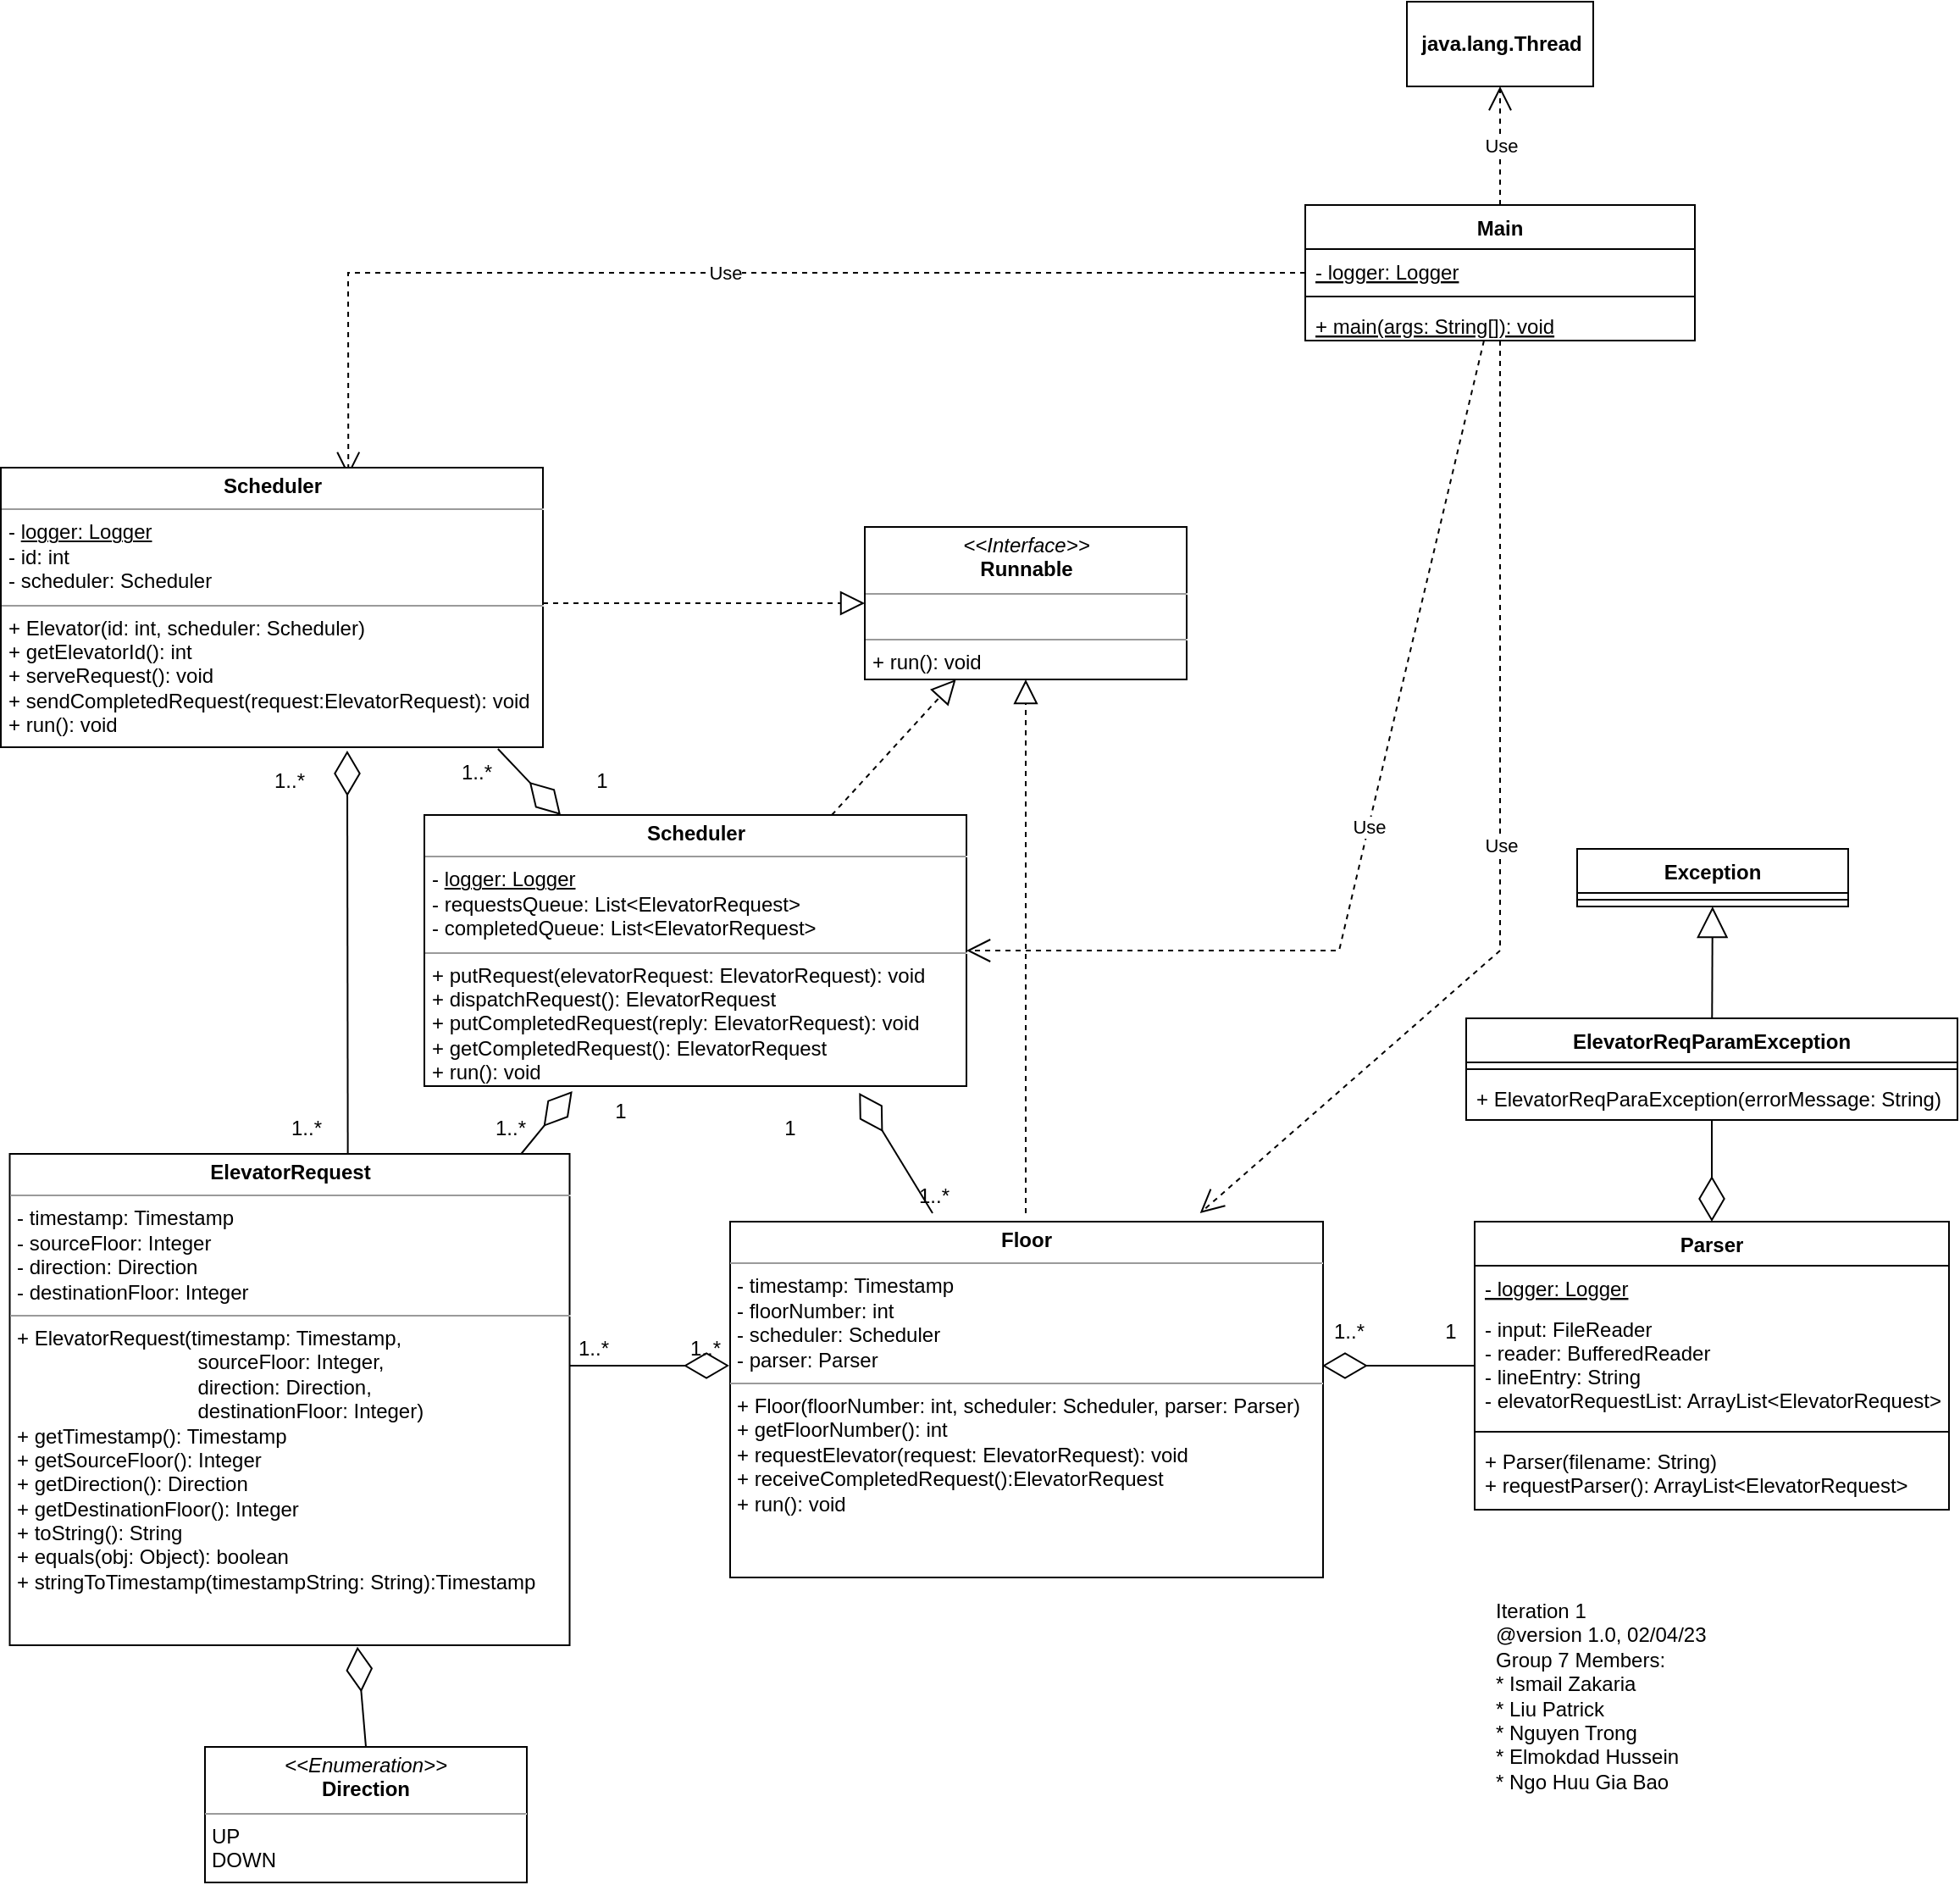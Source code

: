 <mxfile version="20.8.10" type="google" pages="2"><diagram id="YXEVli0e28oH-8bu8_-o" name="class"><mxGraphModel grid="1" page="0" gridSize="10" guides="1" tooltips="1" connect="1" arrows="1" fold="1" pageScale="1" pageWidth="850" pageHeight="1100" math="0" shadow="0"><root><mxCell id="0"/><mxCell id="1" parent="0"/><mxCell id="U2eEWs8QhA_yqJTDj6BK-32" value="" style="endArrow=block;dashed=1;endFill=0;endSize=12;html=1;rounded=0;" edge="1" parent="1" target="dcQpZE6sQQkrum1qCxm6-1"><mxGeometry width="160" relative="1" as="geometry"><mxPoint x="129.5" y="375" as="sourcePoint"/><mxPoint x="246.019" y="344" as="targetPoint"/></mxGeometry></mxCell><mxCell id="dcQpZE6sQQkrum1qCxm6-1" value="&lt;p style=&quot;margin:0px;margin-top:4px;text-align:center;&quot;&gt;&lt;i&gt;&amp;lt;&amp;lt;Interface&amp;gt;&amp;gt;&lt;/i&gt;&lt;br&gt;&lt;b&gt;Runnable&lt;/b&gt;&lt;/p&gt;&lt;hr size=&quot;1&quot;&gt;&lt;p style=&quot;margin:0px;margin-left:4px;&quot;&gt;&lt;br&gt;&lt;/p&gt;&lt;hr size=&quot;1&quot;&gt;&lt;p style=&quot;margin:0px;margin-left:4px;&quot;&gt;+ run(): void&lt;/p&gt;" style="verticalAlign=top;align=left;overflow=fill;fontSize=12;fontFamily=Helvetica;html=1;" vertex="1" parent="1"><mxGeometry x="319.5" y="330" width="190" height="90" as="geometry"/></mxCell><mxCell id="dcQpZE6sQQkrum1qCxm6-2" value="Main" style="swimlane;fontStyle=1;align=center;verticalAlign=top;childLayout=stackLayout;horizontal=1;startSize=26;horizontalStack=0;resizeParent=1;resizeParentMax=0;resizeLast=0;collapsible=1;marginBottom=0;" vertex="1" parent="1"><mxGeometry x="579.5" y="140" width="230" height="80" as="geometry"/></mxCell><mxCell id="dcQpZE6sQQkrum1qCxm6-3" value="- logger: Logger" style="text;strokeColor=none;fillColor=none;align=left;verticalAlign=top;spacingLeft=4;spacingRight=4;overflow=hidden;rotatable=0;points=[[0,0.5],[1,0.5]];portConstraint=eastwest;fontStyle=4" vertex="1" parent="dcQpZE6sQQkrum1qCxm6-2"><mxGeometry y="26" width="230" height="24" as="geometry"/></mxCell><mxCell id="dcQpZE6sQQkrum1qCxm6-5" value="" style="line;strokeWidth=1;fillColor=none;align=left;verticalAlign=middle;spacingTop=-1;spacingLeft=3;spacingRight=3;rotatable=0;labelPosition=right;points=[];portConstraint=eastwest;strokeColor=inherit;" vertex="1" parent="dcQpZE6sQQkrum1qCxm6-2"><mxGeometry y="50" width="230" height="8" as="geometry"/></mxCell><mxCell id="dcQpZE6sQQkrum1qCxm6-6" value="+ main(args: String[]): void" style="text;strokeColor=none;fillColor=none;align=left;verticalAlign=top;spacingLeft=4;spacingRight=4;overflow=hidden;rotatable=0;points=[[0,0.5],[1,0.5]];portConstraint=eastwest;fontStyle=4" vertex="1" parent="dcQpZE6sQQkrum1qCxm6-2"><mxGeometry y="58" width="230" height="22" as="geometry"/></mxCell><mxCell id="dcQpZE6sQQkrum1qCxm6-7" value="&lt;p style=&quot;margin:0px;margin-top:4px;text-align:center;&quot;&gt;&lt;i&gt;&amp;lt;&amp;lt;Enumeration&amp;gt;&amp;gt;&lt;/i&gt;&lt;br&gt;&lt;b&gt;Direction&lt;/b&gt;&lt;/p&gt;&lt;hr size=&quot;1&quot;&gt;&lt;p style=&quot;margin:0px;margin-left:4px;&quot;&gt;UP&lt;/p&gt;&lt;p style=&quot;margin:0px;margin-left:4px;&quot;&gt;DOWN&lt;/p&gt;" style="verticalAlign=top;align=left;overflow=fill;fontSize=12;fontFamily=Helvetica;html=1;" vertex="1" parent="1"><mxGeometry x="-70" y="1050" width="190" height="80" as="geometry"/></mxCell><mxCell id="dcQpZE6sQQkrum1qCxm6-13" value="ElevatorReqParamException" style="swimlane;fontStyle=1;align=center;verticalAlign=top;childLayout=stackLayout;horizontal=1;startSize=26;horizontalStack=0;resizeParent=1;resizeParentMax=0;resizeLast=0;collapsible=1;marginBottom=0;" vertex="1" parent="1"><mxGeometry x="674.5" y="620" width="290" height="60" as="geometry"/></mxCell><mxCell id="dcQpZE6sQQkrum1qCxm6-16" value="" style="line;strokeWidth=1;fillColor=none;align=left;verticalAlign=middle;spacingTop=-1;spacingLeft=3;spacingRight=3;rotatable=0;labelPosition=right;points=[];portConstraint=eastwest;strokeColor=inherit;" vertex="1" parent="dcQpZE6sQQkrum1qCxm6-13"><mxGeometry y="26" width="290" height="8" as="geometry"/></mxCell><mxCell id="dcQpZE6sQQkrum1qCxm6-17" value="+ ElevatorReqParaException(errorMessage: String)" style="text;strokeColor=none;fillColor=none;align=left;verticalAlign=top;spacingLeft=4;spacingRight=4;overflow=hidden;rotatable=0;points=[[0,0.5],[1,0.5]];portConstraint=eastwest;" vertex="1" parent="dcQpZE6sQQkrum1qCxm6-13"><mxGeometry y="34" width="290" height="26" as="geometry"/></mxCell><mxCell id="dcQpZE6sQQkrum1qCxm6-18" value="Exception" style="swimlane;fontStyle=1;align=center;verticalAlign=top;childLayout=stackLayout;horizontal=1;startSize=26;horizontalStack=0;resizeParent=1;resizeParentMax=0;resizeLast=0;collapsible=1;marginBottom=0;" vertex="1" parent="1"><mxGeometry x="740" y="520" width="160" height="34" as="geometry"/></mxCell><mxCell id="dcQpZE6sQQkrum1qCxm6-20" value="" style="line;strokeWidth=1;fillColor=none;align=left;verticalAlign=middle;spacingTop=-1;spacingLeft=3;spacingRight=3;rotatable=0;labelPosition=right;points=[];portConstraint=eastwest;strokeColor=inherit;" vertex="1" parent="dcQpZE6sQQkrum1qCxm6-18"><mxGeometry y="26" width="160" height="8" as="geometry"/></mxCell><mxCell id="dcQpZE6sQQkrum1qCxm6-26" value="" style="endArrow=block;endSize=16;endFill=0;html=1;rounded=0;" edge="1" parent="1" source="dcQpZE6sQQkrum1qCxm6-13" target="dcQpZE6sQQkrum1qCxm6-18"><mxGeometry width="160" relative="1" as="geometry"><mxPoint x="599.5" y="396" as="sourcePoint"/><mxPoint x="759.5" y="396" as="targetPoint"/></mxGeometry></mxCell><mxCell id="dcQpZE6sQQkrum1qCxm6-32" value="" style="endArrow=block;dashed=1;endFill=0;endSize=12;html=1;rounded=0;" edge="1" parent="1" target="dcQpZE6sQQkrum1qCxm6-1"><mxGeometry width="160" relative="1" as="geometry"><mxPoint x="414.5" y="735" as="sourcePoint"/><mxPoint x="273.409" y="370" as="targetPoint"/></mxGeometry></mxCell><mxCell id="dcQpZE6sQQkrum1qCxm6-33" value="Parser" style="swimlane;fontStyle=1;align=center;verticalAlign=top;childLayout=stackLayout;horizontal=1;startSize=26;horizontalStack=0;resizeParent=1;resizeParentMax=0;resizeLast=0;collapsible=1;marginBottom=0;" vertex="1" parent="1"><mxGeometry x="679.5" y="740" width="280" height="170" as="geometry"/></mxCell><mxCell id="dcQpZE6sQQkrum1qCxm6-34" value="- logger: Logger" style="text;strokeColor=none;fillColor=none;align=left;verticalAlign=top;spacingLeft=4;spacingRight=4;overflow=hidden;rotatable=0;points=[[0,0.5],[1,0.5]];portConstraint=eastwest;fontStyle=4" vertex="1" parent="dcQpZE6sQQkrum1qCxm6-33"><mxGeometry y="26" width="280" height="24" as="geometry"/></mxCell><mxCell id="dcQpZE6sQQkrum1qCxm6-35" value="- input: FileReader&#10;- reader: BufferedReader&#10;- lineEntry: String&#10;- elevatorRequestList: ArrayList&lt;ElevatorRequest&gt;" style="text;strokeColor=none;fillColor=none;align=left;verticalAlign=top;spacingLeft=4;spacingRight=4;overflow=hidden;rotatable=0;points=[[0,0.5],[1,0.5]];portConstraint=eastwest;" vertex="1" parent="dcQpZE6sQQkrum1qCxm6-33"><mxGeometry y="50" width="280" height="70" as="geometry"/></mxCell><mxCell id="dcQpZE6sQQkrum1qCxm6-36" value="" style="line;strokeWidth=1;fillColor=none;align=left;verticalAlign=middle;spacingTop=-1;spacingLeft=3;spacingRight=3;rotatable=0;labelPosition=right;points=[];portConstraint=eastwest;strokeColor=inherit;" vertex="1" parent="dcQpZE6sQQkrum1qCxm6-33"><mxGeometry y="120" width="280" height="8" as="geometry"/></mxCell><mxCell id="dcQpZE6sQQkrum1qCxm6-37" value="+ Parser(filename: String)&#10;+ requestParser(): ArrayList&lt;ElevatorRequest&gt;" style="text;strokeColor=none;fillColor=none;align=left;verticalAlign=top;spacingLeft=4;spacingRight=4;overflow=hidden;rotatable=0;points=[[0,0.5],[1,0.5]];portConstraint=eastwest;" vertex="1" parent="dcQpZE6sQQkrum1qCxm6-33"><mxGeometry y="128" width="280" height="42" as="geometry"/></mxCell><mxCell id="dcQpZE6sQQkrum1qCxm6-43" value="" style="endArrow=block;dashed=1;endFill=0;endSize=12;html=1;rounded=0;" edge="1" parent="1" target="dcQpZE6sQQkrum1qCxm6-1"><mxGeometry width="160" relative="1" as="geometry"><mxPoint x="300" y="500" as="sourcePoint"/><mxPoint x="303.071" y="370" as="targetPoint"/></mxGeometry></mxCell><mxCell id="dcQpZE6sQQkrum1qCxm6-45" value="" style="endArrow=diamondThin;endFill=0;endSize=24;html=1;rounded=0;" edge="1" parent="1" source="dcQpZE6sQQkrum1qCxm6-13" target="dcQpZE6sQQkrum1qCxm6-33"><mxGeometry width="160" relative="1" as="geometry"><mxPoint x="619.5" y="810" as="sourcePoint"/><mxPoint x="959.5" y="829.773" as="targetPoint"/></mxGeometry></mxCell><mxCell id="dcQpZE6sQQkrum1qCxm6-53" value="" style="endArrow=diamondThin;endFill=0;endSize=24;html=1;rounded=0;entryX=0.639;entryY=1.012;entryDx=0;entryDy=0;entryPerimeter=0;" edge="1" parent="1" target="Yj3rdg1eg4F_PD42RBEX-6"><mxGeometry width="160" relative="1" as="geometry"><mxPoint x="14.321" y="700" as="sourcePoint"/><mxPoint x="14.5" y="465" as="targetPoint"/></mxGeometry></mxCell><mxCell id="dcQpZE6sQQkrum1qCxm6-56" value="&lt;b&gt;java.lang.Thread&lt;/b&gt;" style="html=1;" vertex="1" parent="1"><mxGeometry x="639.5" y="20" width="110" height="50" as="geometry"/></mxCell><mxCell id="dcQpZE6sQQkrum1qCxm6-57" value="Use" style="endArrow=open;endSize=12;dashed=1;html=1;rounded=0;" edge="1" parent="1" source="dcQpZE6sQQkrum1qCxm6-2" target="dcQpZE6sQQkrum1qCxm6-56"><mxGeometry width="160" relative="1" as="geometry"><mxPoint x="939.5" y="-86" as="sourcePoint"/><mxPoint x="1099.5" y="-86" as="targetPoint"/></mxGeometry></mxCell><mxCell id="dcQpZE6sQQkrum1qCxm6-61" value="Use" style="endArrow=open;endSize=12;dashed=1;html=1;rounded=0;entryX=0.641;entryY=0.03;entryDx=0;entryDy=0;entryPerimeter=0;" edge="1" parent="1" source="dcQpZE6sQQkrum1qCxm6-2" target="Yj3rdg1eg4F_PD42RBEX-6"><mxGeometry width="160" relative="1" as="geometry"><mxPoint x="374.5" y="100" as="sourcePoint"/><mxPoint x="14.5" y="285" as="targetPoint"/><Array as="points"><mxPoint x="14.5" y="180"/></Array></mxGeometry></mxCell><mxCell id="dcQpZE6sQQkrum1qCxm6-62" value="" style="endArrow=diamondThin;endFill=0;endSize=24;html=1;rounded=0;" edge="1" parent="1" source="dcQpZE6sQQkrum1qCxm6-33"><mxGeometry width="160" relative="1" as="geometry"><mxPoint x="829.5" y="671" as="sourcePoint"/><mxPoint x="589.5" y="825" as="targetPoint"/></mxGeometry></mxCell><mxCell id="dcQpZE6sQQkrum1qCxm6-63" value="" style="endArrow=diamondThin;endFill=0;endSize=24;html=1;rounded=0;exitX=0.917;exitY=1.006;exitDx=0;exitDy=0;exitPerimeter=0;" edge="1" parent="1" source="Yj3rdg1eg4F_PD42RBEX-6"><mxGeometry width="160" relative="1" as="geometry"><mxPoint x="104.86" y="465" as="sourcePoint"/><mxPoint x="140" y="500" as="targetPoint"/></mxGeometry></mxCell><mxCell id="dcQpZE6sQQkrum1qCxm6-64" value="" style="endArrow=diamondThin;endFill=0;endSize=24;html=1;rounded=0;entryX=0.273;entryY=1.019;entryDx=0;entryDy=0;entryPerimeter=0;" edge="1" parent="1" target="Yj3rdg1eg4F_PD42RBEX-5"><mxGeometry width="160" relative="1" as="geometry"><mxPoint x="116.655" y="700" as="sourcePoint"/><mxPoint x="164.5" y="650" as="targetPoint"/></mxGeometry></mxCell><mxCell id="dcQpZE6sQQkrum1qCxm6-65" value="" style="endArrow=diamondThin;endFill=0;endSize=24;html=1;rounded=0;entryX=0.802;entryY=1.025;entryDx=0;entryDy=0;entryPerimeter=0;" edge="1" parent="1" target="Yj3rdg1eg4F_PD42RBEX-5"><mxGeometry width="160" relative="1" as="geometry"><mxPoint x="359.516" y="735" as="sourcePoint"/><mxPoint x="278.786" y="650" as="targetPoint"/></mxGeometry></mxCell><mxCell id="dcQpZE6sQQkrum1qCxm6-66" value="" style="endArrow=diamondThin;endFill=0;endSize=24;html=1;rounded=0;" edge="1" parent="1"><mxGeometry width="160" relative="1" as="geometry"><mxPoint x="144" y="825" as="sourcePoint"/><mxPoint x="239.5" y="825" as="targetPoint"/></mxGeometry></mxCell><mxCell id="dcQpZE6sQQkrum1qCxm6-67" value="Use" style="endArrow=open;endSize=12;dashed=1;html=1;rounded=0;" edge="1" parent="1" source="dcQpZE6sQQkrum1qCxm6-2"><mxGeometry width="160" relative="1" as="geometry"><mxPoint x="317.357" y="180" as="sourcePoint"/><mxPoint x="379.5" y="580" as="targetPoint"/><Array as="points"><mxPoint x="599.5" y="580"/></Array></mxGeometry></mxCell><mxCell id="dcQpZE6sQQkrum1qCxm6-68" value="Use" style="endArrow=open;endSize=12;dashed=1;html=1;rounded=0;" edge="1" parent="1" source="dcQpZE6sQQkrum1qCxm6-2"><mxGeometry width="160" relative="1" as="geometry"><mxPoint x="362.056" y="180" as="sourcePoint"/><mxPoint x="517.357" y="735" as="targetPoint"/><Array as="points"><mxPoint x="694.5" y="580"/></Array></mxGeometry></mxCell><mxCell id="o212D1IAa-O0vHywyUXv-2" value="1..*" style="text;html=1;strokeColor=none;fillColor=none;align=center;verticalAlign=middle;whiteSpace=wrap;rounded=0;" vertex="1" parent="1"><mxGeometry x="-50" y="465" width="60" height="30" as="geometry"/></mxCell><mxCell id="o212D1IAa-O0vHywyUXv-3" value="1..*" style="text;html=1;strokeColor=none;fillColor=none;align=center;verticalAlign=middle;whiteSpace=wrap;rounded=0;" vertex="1" parent="1"><mxGeometry x="-40" y="670" width="60" height="30" as="geometry"/></mxCell><mxCell id="o212D1IAa-O0vHywyUXv-4" value="1..*" style="text;html=1;align=center;verticalAlign=middle;resizable=0;points=[];autosize=1;strokeColor=none;fillColor=none;" vertex="1" parent="1"><mxGeometry x="139" y="800" width="40" height="30" as="geometry"/></mxCell><mxCell id="o212D1IAa-O0vHywyUXv-5" value="1..*" style="text;html=1;align=center;verticalAlign=middle;resizable=0;points=[];autosize=1;strokeColor=none;fillColor=none;" vertex="1" parent="1"><mxGeometry x="204.5" y="800" width="40" height="30" as="geometry"/></mxCell><mxCell id="o212D1IAa-O0vHywyUXv-6" value="1..*" style="text;html=1;align=center;verticalAlign=middle;resizable=0;points=[];autosize=1;strokeColor=none;fillColor=none;" vertex="1" parent="1"><mxGeometry x="584.5" y="790" width="40" height="30" as="geometry"/></mxCell><mxCell id="o212D1IAa-O0vHywyUXv-7" value="1" style="text;html=1;align=center;verticalAlign=middle;resizable=0;points=[];autosize=1;strokeColor=none;fillColor=none;" vertex="1" parent="1"><mxGeometry x="649.5" y="790" width="30" height="30" as="geometry"/></mxCell><mxCell id="o212D1IAa-O0vHywyUXv-8" value="1" style="text;html=1;align=center;verticalAlign=middle;resizable=0;points=[];autosize=1;strokeColor=none;fillColor=none;" vertex="1" parent="1"><mxGeometry x="160" y="660" width="30" height="30" as="geometry"/></mxCell><mxCell id="o212D1IAa-O0vHywyUXv-9" value="1" style="text;html=1;align=center;verticalAlign=middle;resizable=0;points=[];autosize=1;strokeColor=none;fillColor=none;" vertex="1" parent="1"><mxGeometry x="260" y="670" width="30" height="30" as="geometry"/></mxCell><mxCell id="o212D1IAa-O0vHywyUXv-10" value="1" style="text;html=1;align=center;verticalAlign=middle;resizable=0;points=[];autosize=1;strokeColor=none;fillColor=none;" vertex="1" parent="1"><mxGeometry x="149" y="465" width="30" height="30" as="geometry"/></mxCell><mxCell id="o212D1IAa-O0vHywyUXv-11" value="1..*" style="text;html=1;align=center;verticalAlign=middle;resizable=0;points=[];autosize=1;strokeColor=none;fillColor=none;" vertex="1" parent="1"><mxGeometry x="69.5" y="460" width="40" height="30" as="geometry"/></mxCell><mxCell id="o212D1IAa-O0vHywyUXv-12" value="1..*" style="text;html=1;align=center;verticalAlign=middle;resizable=0;points=[];autosize=1;strokeColor=none;fillColor=none;" vertex="1" parent="1"><mxGeometry x="339.5" y="710" width="40" height="30" as="geometry"/></mxCell><mxCell id="o212D1IAa-O0vHywyUXv-13" value="1..*" style="text;html=1;align=center;verticalAlign=middle;resizable=0;points=[];autosize=1;strokeColor=none;fillColor=none;" vertex="1" parent="1"><mxGeometry x="89.5" y="670" width="40" height="30" as="geometry"/></mxCell><mxCell id="K5tJ8FPMqbOl9YoPbmh--1" value="&lt;div&gt;Iteration 1&amp;nbsp;&lt;/div&gt;&lt;div&gt;@version 1.0, 02/04/23&lt;/div&gt;&lt;div&gt;Group 7 Members:&lt;/div&gt;&lt;div&gt;* Ismail Zakaria&lt;/div&gt;&lt;div&gt;* Liu Patrick&lt;/div&gt;&lt;div&gt;* Nguyen Trong&lt;/div&gt;&lt;div&gt;* Elmokdad Hussein&lt;/div&gt;&lt;div&gt;* Ngo Huu Gia Bao&lt;/div&gt;" style="text;html=1;strokeColor=none;fillColor=none;align=left;verticalAlign=middle;whiteSpace=wrap;rounded=0;" vertex="1" parent="1"><mxGeometry x="690" y="950" width="140" height="140" as="geometry"/></mxCell><mxCell id="Yj3rdg1eg4F_PD42RBEX-5" value="&lt;p style=&quot;margin:0px;margin-top:4px;text-align:center;&quot;&gt;&lt;b&gt;Scheduler&lt;/b&gt;&lt;br&gt;&lt;/p&gt;&lt;hr size=&quot;1&quot;&gt;&lt;p style=&quot;margin:0px;margin-left:4px;&quot;&gt;- &lt;u&gt;logger: Logger&lt;/u&gt;&lt;br&gt;&lt;/p&gt;&lt;p style=&quot;margin:0px;margin-left:4px;&quot;&gt;- requestsQueue: List&amp;lt;ElevatorRequest&amp;gt;&lt;br&gt;&lt;/p&gt;&lt;p style=&quot;margin:0px;margin-left:4px;&quot;&gt;- completedQueue: List&amp;lt;ElevatorRequest&amp;gt;&lt;br&gt;&lt;/p&gt;&lt;hr size=&quot;1&quot;&gt;&lt;p style=&quot;margin:0px;margin-left:4px;&quot;&gt;+ putRequest(elevatorRequest: ElevatorRequest): void&lt;/p&gt;&lt;p style=&quot;margin:0px;margin-left:4px;&quot;&gt;+ dispatchRequest(): ElevatorRequest&lt;/p&gt;&lt;p style=&quot;margin:0px;margin-left:4px;&quot;&gt;+ putCompletedRequest(reply: ElevatorRequest): void&lt;/p&gt;&lt;p style=&quot;margin:0px;margin-left:4px;&quot;&gt;+ getCompletedRequest(): ElevatorRequest&lt;br style=&quot;border-color: var(--border-color); padding: 0px; margin: 0px;&quot;&gt;+ run(): void&lt;br&gt;&lt;/p&gt;" style="verticalAlign=top;align=left;overflow=fill;fontSize=12;fontFamily=Helvetica;html=1;" vertex="1" parent="1"><mxGeometry x="59.5" y="500" width="320" height="160" as="geometry"/></mxCell><mxCell id="Yj3rdg1eg4F_PD42RBEX-6" value="&lt;p style=&quot;margin:0px;margin-top:4px;text-align:center;&quot;&gt;&lt;b&gt;Scheduler&lt;/b&gt;&lt;br&gt;&lt;/p&gt;&lt;hr size=&quot;1&quot;&gt;&lt;p style=&quot;margin:0px;margin-left:4px;&quot;&gt;- &lt;u&gt;logger: Logger&lt;/u&gt;&lt;br&gt;&lt;/p&gt;&lt;p style=&quot;margin:0px;margin-left:4px;&quot;&gt;- id: int&lt;br style=&quot;border-color: var(--border-color); padding: 0px; margin: 0px;&quot;&gt;- scheduler: Scheduler&lt;br&gt;&lt;/p&gt;&lt;hr size=&quot;1&quot;&gt;&lt;p style=&quot;margin:0px;margin-left:4px;&quot;&gt;+ Elevator(id: int, scheduler: Scheduler)&lt;br style=&quot;border-color: var(--border-color); padding: 0px; margin: 0px;&quot;&gt;+ getElevatorId(): int&lt;br style=&quot;border-color: var(--border-color); padding: 0px; margin: 0px;&quot;&gt;+ serveRequest(): void&lt;/p&gt;&lt;p style=&quot;margin:0px;margin-left:4px;&quot;&gt;+ sendCompletedRequest(request:ElevatorRequest): void&lt;br style=&quot;border-color: var(--border-color); padding: 0px; margin: 0px;&quot;&gt;+ run(): void&lt;br&gt;&lt;/p&gt;" style="verticalAlign=top;align=left;overflow=fill;fontSize=12;fontFamily=Helvetica;html=1;" vertex="1" parent="1"><mxGeometry x="-190.5" y="295" width="320" height="165" as="geometry"/></mxCell><mxCell id="Yj3rdg1eg4F_PD42RBEX-7" value="&lt;p style=&quot;margin:0px;margin-top:4px;text-align:center;&quot;&gt;&lt;b&gt;ElevatorRequest&lt;/b&gt;&lt;br&gt;&lt;/p&gt;&lt;hr size=&quot;1&quot;&gt;&lt;p style=&quot;margin:0px;margin-left:4px;&quot;&gt;- timestamp: Timestamp&lt;br style=&quot;border-color: var(--border-color); padding: 0px; margin: 0px;&quot;&gt;- sourceFloor: Integer&lt;br style=&quot;border-color: var(--border-color); padding: 0px; margin: 0px;&quot;&gt;- direction: Direction&lt;br style=&quot;border-color: var(--border-color); padding: 0px; margin: 0px;&quot;&gt;- destinationFloor: Integer&lt;br&gt;&lt;/p&gt;&lt;hr size=&quot;1&quot;&gt;&lt;p style=&quot;margin:0px;margin-left:4px;&quot;&gt;+ ElevatorRequest(timestamp: Timestamp,&lt;br style=&quot;border-color: var(--border-color); padding: 0px; margin: 0px;&quot;&gt;&amp;nbsp;&amp;nbsp;&amp;nbsp;&amp;nbsp;&amp;nbsp;&amp;nbsp;&amp;nbsp;&amp;nbsp;&amp;nbsp;&amp;nbsp;&amp;nbsp;&amp;nbsp;&amp;nbsp;&amp;nbsp;&amp;nbsp;&amp;nbsp;&amp;nbsp;&amp;nbsp;&amp;nbsp;&amp;nbsp;&amp;nbsp;&amp;nbsp;&amp;nbsp;&amp;nbsp;&amp;nbsp;&amp;nbsp;&amp;nbsp;&amp;nbsp;&amp;nbsp;&amp;nbsp;&amp;nbsp;&amp;nbsp;sourceFloor: Integer,&lt;br style=&quot;border-color: var(--border-color); padding: 0px; margin: 0px;&quot;&gt;&amp;nbsp;&amp;nbsp;&amp;nbsp;&amp;nbsp;&amp;nbsp;&amp;nbsp;&amp;nbsp;&amp;nbsp;&amp;nbsp;&amp;nbsp;&amp;nbsp;&amp;nbsp;&amp;nbsp;&amp;nbsp;&amp;nbsp;&amp;nbsp;&amp;nbsp;&amp;nbsp;&amp;nbsp;&amp;nbsp;&amp;nbsp;&amp;nbsp;&amp;nbsp;&amp;nbsp;&amp;nbsp;&amp;nbsp;&amp;nbsp;&amp;nbsp;&amp;nbsp;&amp;nbsp;&amp;nbsp;&amp;nbsp;direction: Direction,&lt;br style=&quot;border-color: var(--border-color); padding: 0px; margin: 0px;&quot;&gt;&amp;nbsp;&amp;nbsp;&amp;nbsp;&amp;nbsp;&amp;nbsp;&amp;nbsp;&amp;nbsp;&amp;nbsp;&amp;nbsp;&amp;nbsp;&amp;nbsp;&amp;nbsp;&amp;nbsp;&amp;nbsp;&amp;nbsp;&amp;nbsp;&amp;nbsp;&amp;nbsp;&amp;nbsp;&amp;nbsp;&amp;nbsp;&amp;nbsp;&amp;nbsp;&amp;nbsp;&amp;nbsp;&amp;nbsp;&amp;nbsp;&amp;nbsp;&amp;nbsp;&amp;nbsp;&amp;nbsp;&amp;nbsp;destinationFloor: Integer)&lt;br style=&quot;border-color: var(--border-color); padding: 0px; margin: 0px;&quot;&gt;+ getTimestamp(): Timestamp&lt;br style=&quot;border-color: var(--border-color); padding: 0px; margin: 0px;&quot;&gt;+ getSourceFloor(): Integer&lt;br style=&quot;border-color: var(--border-color); padding: 0px; margin: 0px;&quot;&gt;+ getDirection(): Direction&lt;br style=&quot;border-color: var(--border-color); padding: 0px; margin: 0px;&quot;&gt;+ getDestinationFloor(): Integer&lt;br style=&quot;border-color: var(--border-color); padding: 0px; margin: 0px;&quot;&gt;+ toString(): String&lt;br style=&quot;border-color: var(--border-color); padding: 0px; margin: 0px;&quot;&gt;+ equals(obj: Object): boolean&lt;/p&gt;&lt;p style=&quot;margin:0px;margin-left:4px;&quot;&gt;+ stringToTimestamp(timestampString: String):Timestamp&lt;/p&gt;&lt;div style=&quot;border-color: var(--border-color); padding: 0px; margin: 0px;&quot;&gt;&lt;br style=&quot;border-color: var(--border-color); padding: 0px; margin: 0px;&quot;&gt;&lt;/div&gt;" style="verticalAlign=top;align=left;overflow=fill;fontSize=12;fontFamily=Helvetica;html=1;" vertex="1" parent="1"><mxGeometry x="-185.25" y="700" width="330.5" height="290" as="geometry"/></mxCell><mxCell id="Yj3rdg1eg4F_PD42RBEX-8" value="" style="endArrow=diamondThin;endFill=0;endSize=24;html=1;rounded=0;entryX=0.621;entryY=1.003;entryDx=0;entryDy=0;entryPerimeter=0;exitX=0.5;exitY=0;exitDx=0;exitDy=0;" edge="1" parent="1" source="dcQpZE6sQQkrum1qCxm6-7" target="Yj3rdg1eg4F_PD42RBEX-7"><mxGeometry width="160" relative="1" as="geometry"><mxPoint x="-20" y="1020" as="sourcePoint"/><mxPoint x="5.1" y="1001.52" as="targetPoint"/></mxGeometry></mxCell><mxCell id="Yj3rdg1eg4F_PD42RBEX-9" value="&lt;p style=&quot;margin:0px;margin-top:4px;text-align:center;&quot;&gt;&lt;b&gt;Floor&lt;/b&gt;&lt;br&gt;&lt;/p&gt;&lt;hr size=&quot;1&quot;&gt;&lt;p style=&quot;margin:0px;margin-left:4px;&quot;&gt;- timestamp: Timestamp&lt;br style=&quot;border-color: var(--border-color); padding: 0px; margin: 0px;&quot;&gt;- floorNumber: int&lt;br style=&quot;border-color: var(--border-color); padding: 0px; margin: 0px;&quot;&gt;- scheduler: Scheduler&lt;br style=&quot;border-color: var(--border-color); padding: 0px; margin: 0px;&quot;&gt;- parser: Parser&lt;br&gt;&lt;/p&gt;&lt;hr size=&quot;1&quot;&gt;&lt;p style=&quot;margin:0px;margin-left:4px;&quot;&gt;+ Floor(floorNumber: int, scheduler: Scheduler, parser: Parser)&lt;br style=&quot;border-color: var(--border-color); padding: 0px; margin: 0px;&quot;&gt;+ getFloorNumber(): int&lt;br style=&quot;border-color: var(--border-color); padding: 0px; margin: 0px;&quot;&gt;+ requestElevator(request: ElevatorRequest): void&lt;/p&gt;&lt;p style=&quot;margin:0px;margin-left:4px;&quot;&gt;+ receiveCompletedRequest():ElevatorRequest&lt;br style=&quot;border-color: var(--border-color); padding: 0px; margin: 0px;&quot;&gt;+ run(): void&lt;br&gt;&lt;/p&gt;&lt;div style=&quot;border-color: var(--border-color); padding: 0px; margin: 0px;&quot;&gt;&lt;br style=&quot;border-color: var(--border-color); padding: 0px; margin: 0px;&quot;&gt;&lt;/div&gt;" style="verticalAlign=top;align=left;overflow=fill;fontSize=12;fontFamily=Helvetica;html=1;" vertex="1" parent="1"><mxGeometry x="240" y="740" width="350" height="210" as="geometry"/></mxCell></root></mxGraphModel></diagram><diagram id="ekYLKn9QTr-soQ4wL6F-" name="sequence"><mxGraphModel dx="2819" dy="860" grid="1" gridSize="10" guides="1" tooltips="1" connect="1" arrows="1" fold="1" page="1" pageScale="1" pageWidth="850" pageHeight="1100" math="0" shadow="0"><root><mxCell id="0"/><mxCell id="1" parent="0"/><mxCell id="nrrmLnYM5s9bcPXV76ms-3" value="" style="endArrow=none;dashed=1;html=1;rounded=0;" parent="1" source="nrrmLnYM5s9bcPXV76ms-4" target="gXFTrh7_guW3hKpA6Vv_-6" edge="1"><mxGeometry width="50" height="50" relative="1" as="geometry"><mxPoint x="707.5" y="195" as="sourcePoint"/><mxPoint x="707.5" y="125" as="targetPoint"/></mxGeometry></mxCell><mxCell id="nrrmLnYM5s9bcPXV76ms-4" value="" style="rounded=0;whiteSpace=wrap;html=1;" parent="1" vertex="1"><mxGeometry x="697.5" y="395" width="20" height="422" as="geometry"/></mxCell><mxCell id="nrrmLnYM5s9bcPXV76ms-5" value="" style="endArrow=none;dashed=1;html=1;rounded=0;" parent="1" source="nrrmLnYM5s9bcPXV76ms-4" edge="1"><mxGeometry width="50" height="50" relative="1" as="geometry"><mxPoint x="832.5" y="585" as="sourcePoint"/><mxPoint x="708" y="937" as="targetPoint"/></mxGeometry></mxCell><mxCell id="gXFTrh7_guW3hKpA6Vv_-3" value="" style="endArrow=none;dashed=1;html=1;rounded=0;" parent="1" source="gXFTrh7_guW3hKpA6Vv_-4" target="gXFTrh7_guW3hKpA6Vv_-7" edge="1"><mxGeometry width="50" height="50" relative="1" as="geometry"><mxPoint x="82.5" y="200" as="sourcePoint"/><mxPoint x="82.5" y="130" as="targetPoint"/></mxGeometry></mxCell><mxCell id="gXFTrh7_guW3hKpA6Vv_-4" value="" style="rounded=0;whiteSpace=wrap;html=1;" parent="1" vertex="1"><mxGeometry x="72.5" y="240" width="20" height="577" as="geometry"/></mxCell><mxCell id="gXFTrh7_guW3hKpA6Vv_-5" value="" style="endArrow=none;dashed=1;html=1;rounded=0;" parent="1" source="gXFTrh7_guW3hKpA6Vv_-4" edge="1"><mxGeometry width="50" height="50" relative="1" as="geometry"><mxPoint x="207.5" y="250" as="sourcePoint"/><mxPoint x="80" y="937" as="targetPoint"/></mxGeometry></mxCell><mxCell id="gXFTrh7_guW3hKpA6Vv_-6" value=":Scheduler" style="shape=process;whiteSpace=wrap;html=1;backgroundOutline=1;" parent="1" vertex="1"><mxGeometry x="665" y="180" width="85" height="30" as="geometry"/></mxCell><mxCell id="gXFTrh7_guW3hKpA6Vv_-7" value=":Floor" style="shape=process;whiteSpace=wrap;html=1;backgroundOutline=1;" parent="1" vertex="1"><mxGeometry x="40" y="180" width="85" height="30" as="geometry"/></mxCell><mxCell id="gXFTrh7_guW3hKpA6Vv_-8" value="" style="endArrow=none;dashed=1;html=1;rounded=0;" parent="1" source="gXFTrh7_guW3hKpA6Vv_-9" target="gXFTrh7_guW3hKpA6Vv_-10" edge="1"><mxGeometry width="50" height="50" relative="1" as="geometry"><mxPoint x="393.75" y="195" as="sourcePoint"/><mxPoint x="393.75" y="125" as="targetPoint"/></mxGeometry></mxCell><mxCell id="gXFTrh7_guW3hKpA6Vv_-9" value="" style="rounded=0;whiteSpace=wrap;html=1;" parent="1" vertex="1"><mxGeometry x="383.75" y="355" width="17.5" height="462" as="geometry"/></mxCell><mxCell id="gXFTrh7_guW3hKpA6Vv_-10" value=":Elevator" style="shape=process;whiteSpace=wrap;html=1;backgroundOutline=1;" parent="1" vertex="1"><mxGeometry x="350" y="180" width="85" height="30" as="geometry"/></mxCell><mxCell id="gXFTrh7_guW3hKpA6Vv_-11" value="" style="endArrow=none;dashed=1;html=1;rounded=0;" parent="1" source="gXFTrh7_guW3hKpA6Vv_-9" edge="1"><mxGeometry width="50" height="50" relative="1" as="geometry"><mxPoint x="238.75" y="485" as="sourcePoint"/><mxPoint x="390" y="937" as="targetPoint"/></mxGeometry></mxCell><mxCell id="gXFTrh7_guW3hKpA6Vv_-12" value="" style="endArrow=none;dashed=1;html=1;rounded=0;" parent="1" source="gXFTrh7_guW3hKpA6Vv_-13" target="gXFTrh7_guW3hKpA6Vv_-16" edge="1"><mxGeometry width="50" height="50" relative="1" as="geometry"><mxPoint x="262.5" y="280" as="sourcePoint"/><mxPoint x="262.5" y="210" as="targetPoint"/></mxGeometry></mxCell><mxCell id="gXFTrh7_guW3hKpA6Vv_-13" value="" style="rounded=0;whiteSpace=wrap;html=1;" parent="1" vertex="1"><mxGeometry x="252.5" y="280" width="20" height="80" as="geometry"/></mxCell><mxCell id="gXFTrh7_guW3hKpA6Vv_-15" value="" style="endArrow=none;dashed=1;html=1;rounded=0;" parent="1" source="gXFTrh7_guW3hKpA6Vv_-13" edge="1"><mxGeometry width="50" height="50" relative="1" as="geometry"><mxPoint x="107.5" y="320" as="sourcePoint"/><mxPoint x="263" y="380" as="targetPoint"/></mxGeometry></mxCell><mxCell id="gXFTrh7_guW3hKpA6Vv_-16" value=":Parser" style="html=1;" parent="1" vertex="1"><mxGeometry x="220" y="180" width="85" height="30" as="geometry"/></mxCell><mxCell id="627BKw5qM1VRcYROR8d7-12" value="requestParser()" style="html=1;verticalAlign=bottom;endArrow=block;rounded=0;" parent="1" edge="1"><mxGeometry width="80" relative="1" as="geometry"><mxPoint x="92.5" y="289.8" as="sourcePoint"/><mxPoint x="250" y="290" as="targetPoint"/></mxGeometry></mxCell><mxCell id="627BKw5qM1VRcYROR8d7-20" value="return&lt;br&gt;ArrayList&amp;lt;ElevatorRequest&amp;gt;" style="html=1;verticalAlign=bottom;endArrow=open;dashed=1;endSize=8;rounded=0;" parent="1" edge="1"><mxGeometry x="0.016" relative="1" as="geometry"><mxPoint x="250" y="350" as="sourcePoint"/><mxPoint x="92.5" y="350" as="targetPoint"/><mxPoint as="offset"/></mxGeometry></mxCell><mxCell id="627BKw5qM1VRcYROR8d7-22" value="receiveCompletedRequest()" style="html=1;verticalAlign=bottom;endArrow=block;rounded=0;" parent="1" edge="1"><mxGeometry x="0.026" width="80" relative="1" as="geometry"><mxPoint x="92.5" y="507" as="sourcePoint"/><mxPoint x="690" y="507" as="targetPoint"/><mxPoint as="offset"/></mxGeometry></mxCell><mxCell id="627BKw5qM1VRcYROR8d7-30" value="putRequest(ElevatorRequest)" style="html=1;verticalAlign=bottom;endArrow=block;rounded=0;entryX=1.075;entryY=0.143;entryDx=0;entryDy=0;entryPerimeter=0;" parent="1" edge="1"><mxGeometry x="-0.346" y="60" width="80" relative="1" as="geometry"><mxPoint x="717.5" y="427.0" as="sourcePoint"/><mxPoint x="719" y="447.03" as="targetPoint"/><Array as="points"><mxPoint x="735" y="427"/><mxPoint x="735" y="447"/></Array><mxPoint as="offset"/></mxGeometry></mxCell><mxCell id="627BKw5qM1VRcYROR8d7-31" value="requestElevator(ElevatorRequest)" style="html=1;verticalAlign=bottom;endArrow=block;rounded=0;" parent="1" edge="1"><mxGeometry x="0.039" width="80" relative="1" as="geometry"><mxPoint x="92.5" y="417.26" as="sourcePoint"/><mxPoint x="690" y="417" as="targetPoint"/><mxPoint as="offset"/></mxGeometry></mxCell><mxCell id="627BKw5qM1VRcYROR8d7-38" value="par" style="shape=umlFrame;whiteSpace=wrap;html=1;" parent="1" vertex="1"><mxGeometry x="-20" y="387" width="890" height="390" as="geometry"/></mxCell><mxCell id="HscnTU7k3EfnJWa9Ig0G-1" value="return ElevatorRequest" style="html=1;verticalAlign=bottom;endArrow=open;dashed=1;endSize=8;rounded=0;" edge="1" parent="1"><mxGeometry relative="1" as="geometry"><mxPoint x="690" y="557" as="sourcePoint"/><mxPoint x="92.5" y="557.42" as="targetPoint"/></mxGeometry></mxCell><mxCell id="HscnTU7k3EfnJWa9Ig0G-2" value="return" style="html=1;verticalAlign=bottom;endArrow=open;dashed=1;endSize=8;rounded=0;" edge="1" parent="1"><mxGeometry relative="1" as="geometry"><mxPoint x="690" y="467" as="sourcePoint"/><mxPoint x="92.5" y="467" as="targetPoint"/></mxGeometry></mxCell><mxCell id="HscnTU7k3EfnJWa9Ig0G-3" value="getCompletedRequest()" style="html=1;verticalAlign=bottom;endArrow=block;rounded=0;entryX=1.075;entryY=0.143;entryDx=0;entryDy=0;entryPerimeter=0;" edge="1" parent="1"><mxGeometry x="-0.346" y="50" width="80" relative="1" as="geometry"><mxPoint x="717.5" y="524.99" as="sourcePoint"/><mxPoint x="719.0" y="545.02" as="targetPoint"/><Array as="points"><mxPoint x="735" y="524.99"/><mxPoint x="735" y="544.99"/></Array><mxPoint as="offset"/></mxGeometry></mxCell><mxCell id="HscnTU7k3EfnJWa9Ig0G-4" value="" style="endArrow=none;dashed=1;html=1;rounded=0;" edge="1" parent="1"><mxGeometry width="50" height="50" relative="1" as="geometry"><mxPoint x="870" y="585" as="sourcePoint"/><mxPoint x="-20" y="585.41" as="targetPoint"/></mxGeometry></mxCell><mxCell id="HscnTU7k3EfnJWa9Ig0G-5" value="serveRequest()" style="html=1;verticalAlign=bottom;endArrow=block;rounded=0;" edge="1" parent="1"><mxGeometry x="0.039" width="80" relative="1" as="geometry"><mxPoint x="401.25" y="607.26" as="sourcePoint"/><mxPoint x="690" y="607" as="targetPoint"/><mxPoint as="offset"/></mxGeometry></mxCell><mxCell id="HscnTU7k3EfnJWa9Ig0G-6" value="return ElevatorRequest" style="html=1;verticalAlign=bottom;endArrow=open;dashed=1;endSize=8;rounded=0;" edge="1" parent="1"><mxGeometry relative="1" as="geometry"><mxPoint x="690" y="647" as="sourcePoint"/><mxPoint x="400" y="647" as="targetPoint"/></mxGeometry></mxCell><mxCell id="HscnTU7k3EfnJWa9Ig0G-7" value="sendCompletedRequest(ElevatorRequest)" style="html=1;verticalAlign=bottom;endArrow=block;rounded=0;" edge="1" parent="1"><mxGeometry x="0.039" width="80" relative="1" as="geometry"><mxPoint x="402.5" y="687.63" as="sourcePoint"/><mxPoint x="690" y="687" as="targetPoint"/><mxPoint as="offset"/></mxGeometry></mxCell><mxCell id="HscnTU7k3EfnJWa9Ig0G-8" value="return" style="html=1;verticalAlign=bottom;endArrow=open;dashed=1;endSize=8;rounded=0;" edge="1" parent="1"><mxGeometry relative="1" as="geometry"><mxPoint x="690" y="737" as="sourcePoint"/><mxPoint x="401.25" y="737.37" as="targetPoint"/></mxGeometry></mxCell><mxCell id="HscnTU7k3EfnJWa9Ig0G-9" value="dispatchRequest()" style="html=1;verticalAlign=bottom;endArrow=block;rounded=0;entryX=1.075;entryY=0.143;entryDx=0;entryDy=0;entryPerimeter=0;" edge="1" parent="1"><mxGeometry x="-0.346" y="50" width="80" relative="1" as="geometry"><mxPoint x="717.5" y="617" as="sourcePoint"/><mxPoint x="719" y="637.03" as="targetPoint"/><Array as="points"><mxPoint x="735" y="617"/><mxPoint x="735" y="637"/></Array><mxPoint as="offset"/></mxGeometry></mxCell><mxCell id="HscnTU7k3EfnJWa9Ig0G-10" value="putCompletedRequest()" style="html=1;verticalAlign=bottom;endArrow=block;rounded=0;entryX=1.075;entryY=0.143;entryDx=0;entryDy=0;entryPerimeter=0;" edge="1" parent="1"><mxGeometry x="-0.346" y="50" width="80" relative="1" as="geometry"><mxPoint x="717.5" y="707.0" as="sourcePoint"/><mxPoint x="719" y="727.03" as="targetPoint"/><Array as="points"><mxPoint x="735" y="707"/><mxPoint x="735" y="727"/></Array><mxPoint as="offset"/></mxGeometry></mxCell><mxCell id="HscnTU7k3EfnJWa9Ig0G-11" value="&lt;div&gt;Iteration 1&amp;nbsp;&lt;/div&gt;&lt;div&gt;@version 1.0, 02/04/23&lt;/div&gt;&lt;div&gt;Group 7 Members:&lt;/div&gt;&lt;div&gt;* Ismail Zakaria&lt;/div&gt;&lt;div&gt;* Liu Patrick&lt;/div&gt;&lt;div&gt;* Nguyen Trong&lt;/div&gt;&lt;div&gt;* Elmokdad Hussein&lt;/div&gt;&lt;div&gt;* Ngo Huu Gia Bao&lt;/div&gt;" style="text;html=1;strokeColor=none;fillColor=none;align=left;verticalAlign=middle;whiteSpace=wrap;rounded=0;" vertex="1" parent="1"><mxGeometry x="690" y="950" width="140" height="140" as="geometry"/></mxCell></root></mxGraphModel></diagram></mxfile>